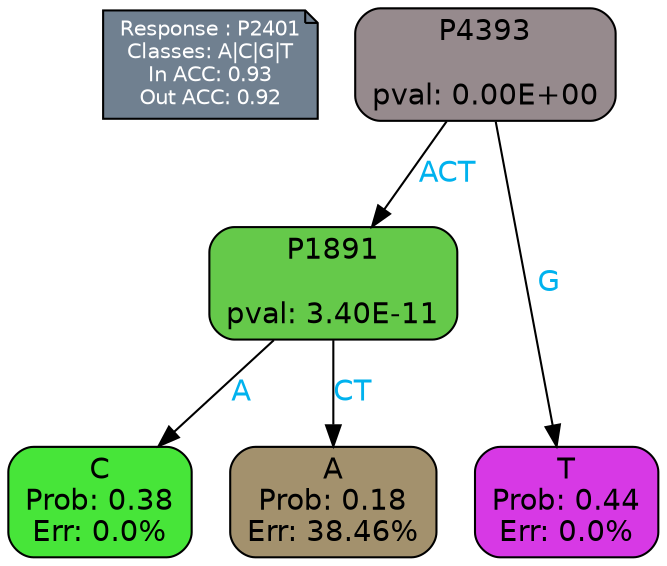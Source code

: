 digraph Tree {
node [shape=box, style="filled, rounded", color="black", fontname=helvetica] ;
graph [ranksep=equally, splines=polylines, bgcolor=transparent, dpi=600] ;
edge [fontname=helvetica] ;
LEGEND [label="Response : P2401
Classes: A|C|G|T
In ACC: 0.93
Out ACC: 0.92
",shape=note,align=left,style=filled,fillcolor="slategray",fontcolor="white",fontsize=10];1 [label="P4393

pval: 0.00E+00", fillcolor="#968a8d"] ;
2 [label="P1891

pval: 3.40E-11", fillcolor="#65c94a"] ;
3 [label="C
Prob: 0.38
Err: 0.0%", fillcolor="#47e539"] ;
4 [label="A
Prob: 0.18
Err: 38.46%", fillcolor="#a3916d"] ;
5 [label="T
Prob: 0.44
Err: 0.0%", fillcolor="#d739e5"] ;
1 -> 2 [label="ACT",fontcolor=deepskyblue2] ;
1 -> 5 [label="G",fontcolor=deepskyblue2] ;
2 -> 3 [label="A",fontcolor=deepskyblue2] ;
2 -> 4 [label="CT",fontcolor=deepskyblue2] ;
{rank = same; 3;4;5;}{rank = same; LEGEND;1;}}